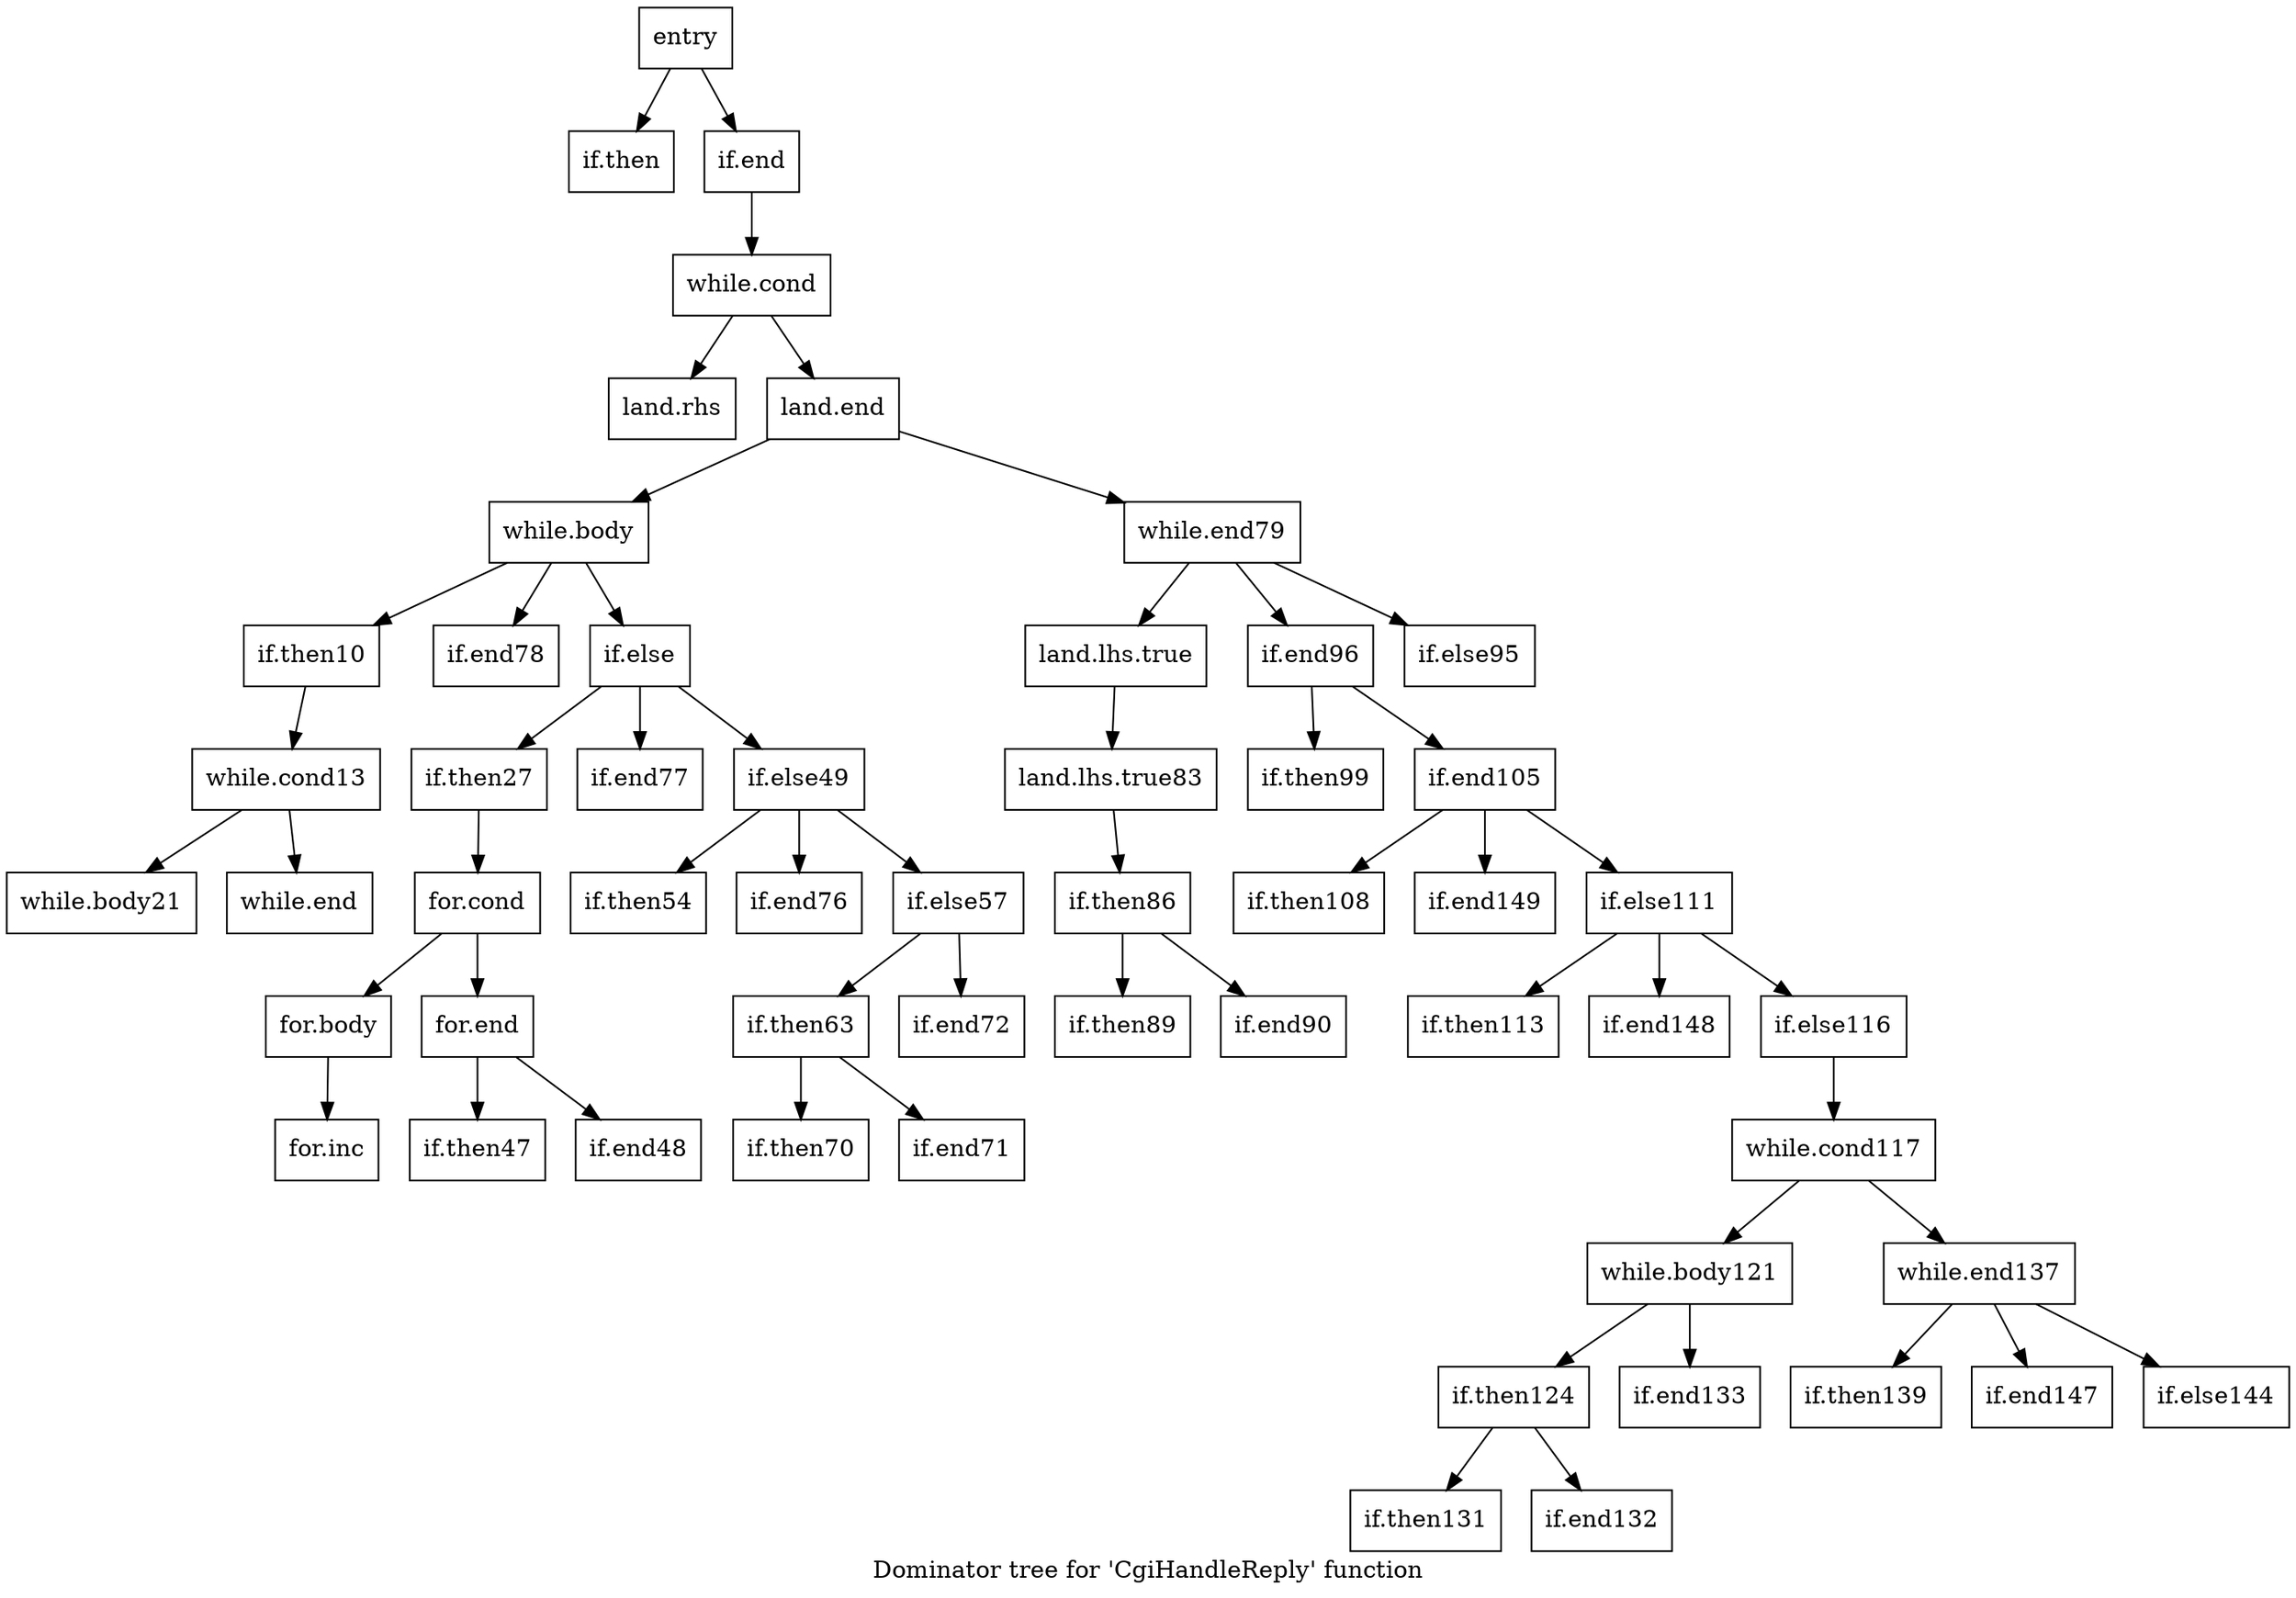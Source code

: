 digraph "Dominator tree for 'CgiHandleReply' function" {
	label="Dominator tree for 'CgiHandleReply' function";

	Node0xedf020 [shape=record,label="{entry}"];
	Node0xedf020 -> Node0xea06d0;
	Node0xedf020 -> Node0xede360;
	Node0xea06d0 [shape=record,label="{if.then}"];
	Node0xede360 [shape=record,label="{if.end}"];
	Node0xede360 -> Node0xea8820;
	Node0xea8820 [shape=record,label="{while.cond}"];
	Node0xea8820 -> Node0xedd890;
	Node0xea8820 -> Node0xe327d0;
	Node0xedd890 [shape=record,label="{land.rhs}"];
	Node0xe327d0 [shape=record,label="{land.end}"];
	Node0xe327d0 -> Node0xeb5130;
	Node0xe327d0 -> Node0xe03a50;
	Node0xeb5130 [shape=record,label="{while.body}"];
	Node0xeb5130 -> Node0xe97950;
	Node0xeb5130 -> Node0xeab390;
	Node0xeb5130 -> Node0xe118e0;
	Node0xe97950 [shape=record,label="{if.then10}"];
	Node0xe97950 -> Node0xeb4b50;
	Node0xeb4b50 [shape=record,label="{while.cond13}"];
	Node0xeb4b50 -> Node0xebdcb0;
	Node0xeb4b50 -> Node0xe5ca20;
	Node0xebdcb0 [shape=record,label="{while.body21}"];
	Node0xe5ca20 [shape=record,label="{while.end}"];
	Node0xeab390 [shape=record,label="{if.end78}"];
	Node0xe118e0 [shape=record,label="{if.else}"];
	Node0xe118e0 -> Node0xed4b20;
	Node0xe118e0 -> Node0xe33ea0;
	Node0xe118e0 -> Node0xe73a80;
	Node0xed4b20 [shape=record,label="{if.then27}"];
	Node0xed4b20 -> Node0xec8350;
	Node0xec8350 [shape=record,label="{for.cond}"];
	Node0xec8350 -> Node0xed02f0;
	Node0xec8350 -> Node0xeab070;
	Node0xed02f0 [shape=record,label="{for.body}"];
	Node0xed02f0 -> Node0xe88830;
	Node0xe88830 [shape=record,label="{for.inc}"];
	Node0xeab070 [shape=record,label="{for.end}"];
	Node0xeab070 -> Node0xee30c0;
	Node0xeab070 -> Node0xe6cef0;
	Node0xee30c0 [shape=record,label="{if.then47}"];
	Node0xe6cef0 [shape=record,label="{if.end48}"];
	Node0xe33ea0 [shape=record,label="{if.end77}"];
	Node0xe73a80 [shape=record,label="{if.else49}"];
	Node0xe73a80 -> Node0xea00a0;
	Node0xe73a80 -> Node0xe50bd0;
	Node0xe73a80 -> Node0xeaf5d0;
	Node0xea00a0 [shape=record,label="{if.then54}"];
	Node0xe50bd0 [shape=record,label="{if.end76}"];
	Node0xeaf5d0 [shape=record,label="{if.else57}"];
	Node0xeaf5d0 -> Node0xedf420;
	Node0xeaf5d0 -> Node0xec86f0;
	Node0xedf420 [shape=record,label="{if.then63}"];
	Node0xedf420 -> Node0xe225a0;
	Node0xedf420 -> Node0xe2ff00;
	Node0xe225a0 [shape=record,label="{if.then70}"];
	Node0xe2ff00 [shape=record,label="{if.end71}"];
	Node0xec86f0 [shape=record,label="{if.end72}"];
	Node0xe03a50 [shape=record,label="{while.end79}"];
	Node0xe03a50 -> Node0xebcf60;
	Node0xe03a50 -> Node0xe73bd0;
	Node0xe03a50 -> Node0xe99ec0;
	Node0xebcf60 [shape=record,label="{land.lhs.true}"];
	Node0xebcf60 -> Node0xe52790;
	Node0xe52790 [shape=record,label="{land.lhs.true83}"];
	Node0xe52790 -> Node0xebc5c0;
	Node0xebc5c0 [shape=record,label="{if.then86}"];
	Node0xebc5c0 -> Node0xe9d870;
	Node0xebc5c0 -> Node0xedd0d0;
	Node0xe9d870 [shape=record,label="{if.then89}"];
	Node0xedd0d0 [shape=record,label="{if.end90}"];
	Node0xe73bd0 [shape=record,label="{if.end96}"];
	Node0xe73bd0 -> Node0xedc250;
	Node0xe73bd0 -> Node0xeb43b0;
	Node0xedc250 [shape=record,label="{if.then99}"];
	Node0xeb43b0 [shape=record,label="{if.end105}"];
	Node0xeb43b0 -> Node0xe8ea00;
	Node0xeb43b0 -> Node0xe79aa0;
	Node0xeb43b0 -> Node0xec47f0;
	Node0xe8ea00 [shape=record,label="{if.then108}"];
	Node0xe79aa0 [shape=record,label="{if.end149}"];
	Node0xec47f0 [shape=record,label="{if.else111}"];
	Node0xec47f0 -> Node0xed3460;
	Node0xec47f0 -> Node0xe816e0;
	Node0xec47f0 -> Node0xe0f9d0;
	Node0xed3460 [shape=record,label="{if.then113}"];
	Node0xe816e0 [shape=record,label="{if.end148}"];
	Node0xe0f9d0 [shape=record,label="{if.else116}"];
	Node0xe0f9d0 -> Node0xe21c30;
	Node0xe21c30 [shape=record,label="{while.cond117}"];
	Node0xe21c30 -> Node0xe6ee00;
	Node0xe21c30 -> Node0xe247f0;
	Node0xe6ee00 [shape=record,label="{while.body121}"];
	Node0xe6ee00 -> Node0xe735c0;
	Node0xe6ee00 -> Node0xe6fd10;
	Node0xe735c0 [shape=record,label="{if.then124}"];
	Node0xe735c0 -> Node0xe0af90;
	Node0xe735c0 -> Node0xec9f20;
	Node0xe0af90 [shape=record,label="{if.then131}"];
	Node0xec9f20 [shape=record,label="{if.end132}"];
	Node0xe6fd10 [shape=record,label="{if.end133}"];
	Node0xe247f0 [shape=record,label="{while.end137}"];
	Node0xe247f0 -> Node0xece850;
	Node0xe247f0 -> Node0xec65a0;
	Node0xe247f0 -> Node0xec2450;
	Node0xece850 [shape=record,label="{if.then139}"];
	Node0xec65a0 [shape=record,label="{if.end147}"];
	Node0xec2450 [shape=record,label="{if.else144}"];
	Node0xe99ec0 [shape=record,label="{if.else95}"];
}
